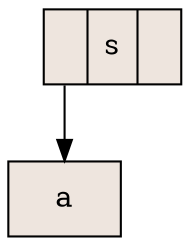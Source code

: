 digraph ArbolAVL{
 rankdir=TB;
 node [shape = record, style=filled, fillcolor=seashell2];
nodo0 [ label ="<C0>|s|<C1>"];
nodo1 [ label ="a"];
nodo0:C0->nodo1
}

